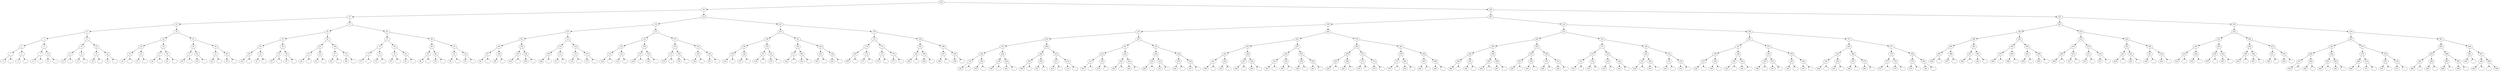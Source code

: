 digraph BinaryTree { 
 

"1" [label="191"];
"2" [label="95"];
"3" [label="383"];
"1" -> "2";
"1" -> "3";
"4" [label="47"];
"5" [label="143"];
"2" -> "4";
"2" -> "5";
"6" [label="23"];
"7" [label="71"];
"4" -> "6";
"4" -> "7";
"8" [label="11"];
"9" [label="35"];
"6" -> "8";
"6" -> "9";
"10" [label="5"];
"11" [label="17"];
"8" -> "10";
"8" -> "11";
"12" [label="2"];
"13" [label="8"];
"10" -> "12";
"10" -> "13";
"14" [label="1"];
"15" [label="4"];
"12" -> "14";
"12" -> "15";
"16" [label="0"];
"17" [label="_"];
"14" -> "16";
"14" -> "17";
"18" [label="3"];
"19" [label="_"];
"15" -> "18";
"15" -> "19";
"20" [label="7"];
"21" [label="10"];
"13" -> "20";
"13" -> "21";
"22" [label="6"];
"23" [label="_"];
"20" -> "22";
"20" -> "23";
"24" [label="9"];
"25" [label="_"];
"21" -> "24";
"21" -> "25";
"26" [label="14"];
"27" [label="20"];
"11" -> "26";
"11" -> "27";
"28" [label="13"];
"29" [label="16"];
"26" -> "28";
"26" -> "29";
"30" [label="12"];
"31" [label="_"];
"28" -> "30";
"28" -> "31";
"32" [label="15"];
"33" [label="_"];
"29" -> "32";
"29" -> "33";
"34" [label="19"];
"35" [label="22"];
"27" -> "34";
"27" -> "35";
"36" [label="18"];
"37" [label="_"];
"34" -> "36";
"34" -> "37";
"38" [label="21"];
"39" [label="_"];
"35" -> "38";
"35" -> "39";
"40" [label="29"];
"41" [label="41"];
"9" -> "40";
"9" -> "41";
"42" [label="26"];
"43" [label="32"];
"40" -> "42";
"40" -> "43";
"44" [label="25"];
"45" [label="28"];
"42" -> "44";
"42" -> "45";
"46" [label="24"];
"47" [label="_"];
"44" -> "46";
"44" -> "47";
"48" [label="27"];
"49" [label="_"];
"45" -> "48";
"45" -> "49";
"50" [label="31"];
"51" [label="34"];
"43" -> "50";
"43" -> "51";
"52" [label="30"];
"53" [label="_"];
"50" -> "52";
"50" -> "53";
"54" [label="33"];
"55" [label="_"];
"51" -> "54";
"51" -> "55";
"56" [label="38"];
"57" [label="44"];
"41" -> "56";
"41" -> "57";
"58" [label="37"];
"59" [label="40"];
"56" -> "58";
"56" -> "59";
"60" [label="36"];
"61" [label="_"];
"58" -> "60";
"58" -> "61";
"62" [label="39"];
"63" [label="_"];
"59" -> "62";
"59" -> "63";
"64" [label="43"];
"65" [label="46"];
"57" -> "64";
"57" -> "65";
"66" [label="42"];
"67" [label="_"];
"64" -> "66";
"64" -> "67";
"68" [label="45"];
"69" [label="_"];
"65" -> "68";
"65" -> "69";
"70" [label="59"];
"71" [label="83"];
"7" -> "70";
"7" -> "71";
"72" [label="53"];
"73" [label="65"];
"70" -> "72";
"70" -> "73";
"74" [label="50"];
"75" [label="56"];
"72" -> "74";
"72" -> "75";
"76" [label="49"];
"77" [label="52"];
"74" -> "76";
"74" -> "77";
"78" [label="48"];
"79" [label="_"];
"76" -> "78";
"76" -> "79";
"80" [label="51"];
"81" [label="_"];
"77" -> "80";
"77" -> "81";
"82" [label="55"];
"83" [label="58"];
"75" -> "82";
"75" -> "83";
"84" [label="54"];
"85" [label="_"];
"82" -> "84";
"82" -> "85";
"86" [label="57"];
"87" [label="_"];
"83" -> "86";
"83" -> "87";
"88" [label="62"];
"89" [label="68"];
"73" -> "88";
"73" -> "89";
"90" [label="61"];
"91" [label="64"];
"88" -> "90";
"88" -> "91";
"92" [label="60"];
"93" [label="_"];
"90" -> "92";
"90" -> "93";
"94" [label="63"];
"95" [label="_"];
"91" -> "94";
"91" -> "95";
"96" [label="67"];
"97" [label="70"];
"89" -> "96";
"89" -> "97";
"98" [label="66"];
"99" [label="_"];
"96" -> "98";
"96" -> "99";
"100" [label="69"];
"101" [label="_"];
"97" -> "100";
"97" -> "101";
"102" [label="77"];
"103" [label="89"];
"71" -> "102";
"71" -> "103";
"104" [label="74"];
"105" [label="80"];
"102" -> "104";
"102" -> "105";
"106" [label="73"];
"107" [label="76"];
"104" -> "106";
"104" -> "107";
"108" [label="72"];
"109" [label="_"];
"106" -> "108";
"106" -> "109";
"110" [label="75"];
"111" [label="_"];
"107" -> "110";
"107" -> "111";
"112" [label="79"];
"113" [label="82"];
"105" -> "112";
"105" -> "113";
"114" [label="78"];
"115" [label="_"];
"112" -> "114";
"112" -> "115";
"116" [label="81"];
"117" [label="_"];
"113" -> "116";
"113" -> "117";
"118" [label="86"];
"119" [label="92"];
"103" -> "118";
"103" -> "119";
"120" [label="85"];
"121" [label="88"];
"118" -> "120";
"118" -> "121";
"122" [label="84"];
"123" [label="_"];
"120" -> "122";
"120" -> "123";
"124" [label="87"];
"125" [label="_"];
"121" -> "124";
"121" -> "125";
"126" [label="91"];
"127" [label="94"];
"119" -> "126";
"119" -> "127";
"128" [label="90"];
"129" [label="_"];
"126" -> "128";
"126" -> "129";
"130" [label="93"];
"131" [label="_"];
"127" -> "130";
"127" -> "131";
"132" [label="119"];
"133" [label="167"];
"5" -> "132";
"5" -> "133";
"134" [label="107"];
"135" [label="131"];
"132" -> "134";
"132" -> "135";
"136" [label="101"];
"137" [label="113"];
"134" -> "136";
"134" -> "137";
"138" [label="98"];
"139" [label="104"];
"136" -> "138";
"136" -> "139";
"140" [label="97"];
"141" [label="100"];
"138" -> "140";
"138" -> "141";
"142" [label="96"];
"143" [label="_"];
"140" -> "142";
"140" -> "143";
"144" [label="99"];
"145" [label="_"];
"141" -> "144";
"141" -> "145";
"146" [label="103"];
"147" [label="106"];
"139" -> "146";
"139" -> "147";
"148" [label="102"];
"149" [label="_"];
"146" -> "148";
"146" -> "149";
"150" [label="105"];
"151" [label="_"];
"147" -> "150";
"147" -> "151";
"152" [label="110"];
"153" [label="116"];
"137" -> "152";
"137" -> "153";
"154" [label="109"];
"155" [label="112"];
"152" -> "154";
"152" -> "155";
"156" [label="108"];
"157" [label="_"];
"154" -> "156";
"154" -> "157";
"158" [label="111"];
"159" [label="_"];
"155" -> "158";
"155" -> "159";
"160" [label="115"];
"161" [label="118"];
"153" -> "160";
"153" -> "161";
"162" [label="114"];
"163" [label="_"];
"160" -> "162";
"160" -> "163";
"164" [label="117"];
"165" [label="_"];
"161" -> "164";
"161" -> "165";
"166" [label="125"];
"167" [label="137"];
"135" -> "166";
"135" -> "167";
"168" [label="122"];
"169" [label="128"];
"166" -> "168";
"166" -> "169";
"170" [label="121"];
"171" [label="124"];
"168" -> "170";
"168" -> "171";
"172" [label="120"];
"173" [label="_"];
"170" -> "172";
"170" -> "173";
"174" [label="123"];
"175" [label="_"];
"171" -> "174";
"171" -> "175";
"176" [label="127"];
"177" [label="130"];
"169" -> "176";
"169" -> "177";
"178" [label="126"];
"179" [label="_"];
"176" -> "178";
"176" -> "179";
"180" [label="129"];
"181" [label="_"];
"177" -> "180";
"177" -> "181";
"182" [label="134"];
"183" [label="140"];
"167" -> "182";
"167" -> "183";
"184" [label="133"];
"185" [label="136"];
"182" -> "184";
"182" -> "185";
"186" [label="132"];
"187" [label="_"];
"184" -> "186";
"184" -> "187";
"188" [label="135"];
"189" [label="_"];
"185" -> "188";
"185" -> "189";
"190" [label="139"];
"191" [label="142"];
"183" -> "190";
"183" -> "191";
"192" [label="138"];
"193" [label="_"];
"190" -> "192";
"190" -> "193";
"194" [label="141"];
"195" [label="_"];
"191" -> "194";
"191" -> "195";
"196" [label="155"];
"197" [label="179"];
"133" -> "196";
"133" -> "197";
"198" [label="149"];
"199" [label="161"];
"196" -> "198";
"196" -> "199";
"200" [label="146"];
"201" [label="152"];
"198" -> "200";
"198" -> "201";
"202" [label="145"];
"203" [label="148"];
"200" -> "202";
"200" -> "203";
"204" [label="144"];
"205" [label="_"];
"202" -> "204";
"202" -> "205";
"206" [label="147"];
"207" [label="_"];
"203" -> "206";
"203" -> "207";
"208" [label="151"];
"209" [label="154"];
"201" -> "208";
"201" -> "209";
"210" [label="150"];
"211" [label="_"];
"208" -> "210";
"208" -> "211";
"212" [label="153"];
"213" [label="_"];
"209" -> "212";
"209" -> "213";
"214" [label="158"];
"215" [label="164"];
"199" -> "214";
"199" -> "215";
"216" [label="157"];
"217" [label="160"];
"214" -> "216";
"214" -> "217";
"218" [label="156"];
"219" [label="_"];
"216" -> "218";
"216" -> "219";
"220" [label="159"];
"221" [label="_"];
"217" -> "220";
"217" -> "221";
"222" [label="163"];
"223" [label="166"];
"215" -> "222";
"215" -> "223";
"224" [label="162"];
"225" [label="_"];
"222" -> "224";
"222" -> "225";
"226" [label="165"];
"227" [label="_"];
"223" -> "226";
"223" -> "227";
"228" [label="173"];
"229" [label="185"];
"197" -> "228";
"197" -> "229";
"230" [label="170"];
"231" [label="176"];
"228" -> "230";
"228" -> "231";
"232" [label="169"];
"233" [label="172"];
"230" -> "232";
"230" -> "233";
"234" [label="168"];
"235" [label="_"];
"232" -> "234";
"232" -> "235";
"236" [label="171"];
"237" [label="_"];
"233" -> "236";
"233" -> "237";
"238" [label="175"];
"239" [label="178"];
"231" -> "238";
"231" -> "239";
"240" [label="174"];
"241" [label="_"];
"238" -> "240";
"238" -> "241";
"242" [label="177"];
"243" [label="_"];
"239" -> "242";
"239" -> "243";
"244" [label="182"];
"245" [label="188"];
"229" -> "244";
"229" -> "245";
"246" [label="181"];
"247" [label="184"];
"244" -> "246";
"244" -> "247";
"248" [label="180"];
"249" [label="_"];
"246" -> "248";
"246" -> "249";
"250" [label="183"];
"251" [label="_"];
"247" -> "250";
"247" -> "251";
"252" [label="187"];
"253" [label="190"];
"245" -> "252";
"245" -> "253";
"254" [label="186"];
"255" [label="_"];
"252" -> "254";
"252" -> "255";
"256" [label="189"];
"257" [label="_"];
"253" -> "256";
"253" -> "257";
"258" [label="287"];
"259" [label="431"];
"3" -> "258";
"3" -> "259";
"260" [label="239"];
"261" [label="335"];
"258" -> "260";
"258" -> "261";
"262" [label="215"];
"263" [label="263"];
"260" -> "262";
"260" -> "263";
"264" [label="203"];
"265" [label="227"];
"262" -> "264";
"262" -> "265";
"266" [label="197"];
"267" [label="209"];
"264" -> "266";
"264" -> "267";
"268" [label="194"];
"269" [label="200"];
"266" -> "268";
"266" -> "269";
"270" [label="193"];
"271" [label="196"];
"268" -> "270";
"268" -> "271";
"272" [label="192"];
"273" [label="_"];
"270" -> "272";
"270" -> "273";
"274" [label="195"];
"275" [label="_"];
"271" -> "274";
"271" -> "275";
"276" [label="199"];
"277" [label="202"];
"269" -> "276";
"269" -> "277";
"278" [label="198"];
"279" [label="_"];
"276" -> "278";
"276" -> "279";
"280" [label="201"];
"281" [label="_"];
"277" -> "280";
"277" -> "281";
"282" [label="206"];
"283" [label="212"];
"267" -> "282";
"267" -> "283";
"284" [label="205"];
"285" [label="208"];
"282" -> "284";
"282" -> "285";
"286" [label="204"];
"287" [label="_"];
"284" -> "286";
"284" -> "287";
"288" [label="207"];
"289" [label="_"];
"285" -> "288";
"285" -> "289";
"290" [label="211"];
"291" [label="214"];
"283" -> "290";
"283" -> "291";
"292" [label="210"];
"293" [label="_"];
"290" -> "292";
"290" -> "293";
"294" [label="213"];
"295" [label="_"];
"291" -> "294";
"291" -> "295";
"296" [label="221"];
"297" [label="233"];
"265" -> "296";
"265" -> "297";
"298" [label="218"];
"299" [label="224"];
"296" -> "298";
"296" -> "299";
"300" [label="217"];
"301" [label="220"];
"298" -> "300";
"298" -> "301";
"302" [label="216"];
"303" [label="_"];
"300" -> "302";
"300" -> "303";
"304" [label="219"];
"305" [label="_"];
"301" -> "304";
"301" -> "305";
"306" [label="223"];
"307" [label="226"];
"299" -> "306";
"299" -> "307";
"308" [label="222"];
"309" [label="_"];
"306" -> "308";
"306" -> "309";
"310" [label="225"];
"311" [label="_"];
"307" -> "310";
"307" -> "311";
"312" [label="230"];
"313" [label="236"];
"297" -> "312";
"297" -> "313";
"314" [label="229"];
"315" [label="232"];
"312" -> "314";
"312" -> "315";
"316" [label="228"];
"317" [label="_"];
"314" -> "316";
"314" -> "317";
"318" [label="231"];
"319" [label="_"];
"315" -> "318";
"315" -> "319";
"320" [label="235"];
"321" [label="238"];
"313" -> "320";
"313" -> "321";
"322" [label="234"];
"323" [label="_"];
"320" -> "322";
"320" -> "323";
"324" [label="237"];
"325" [label="_"];
"321" -> "324";
"321" -> "325";
"326" [label="251"];
"327" [label="275"];
"263" -> "326";
"263" -> "327";
"328" [label="245"];
"329" [label="257"];
"326" -> "328";
"326" -> "329";
"330" [label="242"];
"331" [label="248"];
"328" -> "330";
"328" -> "331";
"332" [label="241"];
"333" [label="244"];
"330" -> "332";
"330" -> "333";
"334" [label="240"];
"335" [label="_"];
"332" -> "334";
"332" -> "335";
"336" [label="243"];
"337" [label="_"];
"333" -> "336";
"333" -> "337";
"338" [label="247"];
"339" [label="250"];
"331" -> "338";
"331" -> "339";
"340" [label="246"];
"341" [label="_"];
"338" -> "340";
"338" -> "341";
"342" [label="249"];
"343" [label="_"];
"339" -> "342";
"339" -> "343";
"344" [label="254"];
"345" [label="260"];
"329" -> "344";
"329" -> "345";
"346" [label="253"];
"347" [label="256"];
"344" -> "346";
"344" -> "347";
"348" [label="252"];
"349" [label="_"];
"346" -> "348";
"346" -> "349";
"350" [label="255"];
"351" [label="_"];
"347" -> "350";
"347" -> "351";
"352" [label="259"];
"353" [label="262"];
"345" -> "352";
"345" -> "353";
"354" [label="258"];
"355" [label="_"];
"352" -> "354";
"352" -> "355";
"356" [label="261"];
"357" [label="_"];
"353" -> "356";
"353" -> "357";
"358" [label="269"];
"359" [label="281"];
"327" -> "358";
"327" -> "359";
"360" [label="266"];
"361" [label="272"];
"358" -> "360";
"358" -> "361";
"362" [label="265"];
"363" [label="268"];
"360" -> "362";
"360" -> "363";
"364" [label="264"];
"365" [label="_"];
"362" -> "364";
"362" -> "365";
"366" [label="267"];
"367" [label="_"];
"363" -> "366";
"363" -> "367";
"368" [label="271"];
"369" [label="274"];
"361" -> "368";
"361" -> "369";
"370" [label="270"];
"371" [label="_"];
"368" -> "370";
"368" -> "371";
"372" [label="273"];
"373" [label="_"];
"369" -> "372";
"369" -> "373";
"374" [label="278"];
"375" [label="284"];
"359" -> "374";
"359" -> "375";
"376" [label="277"];
"377" [label="280"];
"374" -> "376";
"374" -> "377";
"378" [label="276"];
"379" [label="_"];
"376" -> "378";
"376" -> "379";
"380" [label="279"];
"381" [label="_"];
"377" -> "380";
"377" -> "381";
"382" [label="283"];
"383" [label="286"];
"375" -> "382";
"375" -> "383";
"384" [label="282"];
"385" [label="_"];
"382" -> "384";
"382" -> "385";
"386" [label="285"];
"387" [label="_"];
"383" -> "386";
"383" -> "387";
"388" [label="311"];
"389" [label="359"];
"261" -> "388";
"261" -> "389";
"390" [label="299"];
"391" [label="323"];
"388" -> "390";
"388" -> "391";
"392" [label="293"];
"393" [label="305"];
"390" -> "392";
"390" -> "393";
"394" [label="290"];
"395" [label="296"];
"392" -> "394";
"392" -> "395";
"396" [label="289"];
"397" [label="292"];
"394" -> "396";
"394" -> "397";
"398" [label="288"];
"399" [label="_"];
"396" -> "398";
"396" -> "399";
"400" [label="291"];
"401" [label="_"];
"397" -> "400";
"397" -> "401";
"402" [label="295"];
"403" [label="298"];
"395" -> "402";
"395" -> "403";
"404" [label="294"];
"405" [label="_"];
"402" -> "404";
"402" -> "405";
"406" [label="297"];
"407" [label="_"];
"403" -> "406";
"403" -> "407";
"408" [label="302"];
"409" [label="308"];
"393" -> "408";
"393" -> "409";
"410" [label="301"];
"411" [label="304"];
"408" -> "410";
"408" -> "411";
"412" [label="300"];
"413" [label="_"];
"410" -> "412";
"410" -> "413";
"414" [label="303"];
"415" [label="_"];
"411" -> "414";
"411" -> "415";
"416" [label="307"];
"417" [label="310"];
"409" -> "416";
"409" -> "417";
"418" [label="306"];
"419" [label="_"];
"416" -> "418";
"416" -> "419";
"420" [label="309"];
"421" [label="_"];
"417" -> "420";
"417" -> "421";
"422" [label="317"];
"423" [label="329"];
"391" -> "422";
"391" -> "423";
"424" [label="314"];
"425" [label="320"];
"422" -> "424";
"422" -> "425";
"426" [label="313"];
"427" [label="316"];
"424" -> "426";
"424" -> "427";
"428" [label="312"];
"429" [label="_"];
"426" -> "428";
"426" -> "429";
"430" [label="315"];
"431" [label="_"];
"427" -> "430";
"427" -> "431";
"432" [label="319"];
"433" [label="322"];
"425" -> "432";
"425" -> "433";
"434" [label="318"];
"435" [label="_"];
"432" -> "434";
"432" -> "435";
"436" [label="321"];
"437" [label="_"];
"433" -> "436";
"433" -> "437";
"438" [label="326"];
"439" [label="332"];
"423" -> "438";
"423" -> "439";
"440" [label="325"];
"441" [label="328"];
"438" -> "440";
"438" -> "441";
"442" [label="324"];
"443" [label="_"];
"440" -> "442";
"440" -> "443";
"444" [label="327"];
"445" [label="_"];
"441" -> "444";
"441" -> "445";
"446" [label="331"];
"447" [label="334"];
"439" -> "446";
"439" -> "447";
"448" [label="330"];
"449" [label="_"];
"446" -> "448";
"446" -> "449";
"450" [label="333"];
"451" [label="_"];
"447" -> "450";
"447" -> "451";
"452" [label="347"];
"453" [label="371"];
"389" -> "452";
"389" -> "453";
"454" [label="341"];
"455" [label="353"];
"452" -> "454";
"452" -> "455";
"456" [label="338"];
"457" [label="344"];
"454" -> "456";
"454" -> "457";
"458" [label="337"];
"459" [label="340"];
"456" -> "458";
"456" -> "459";
"460" [label="336"];
"461" [label="_"];
"458" -> "460";
"458" -> "461";
"462" [label="339"];
"463" [label="_"];
"459" -> "462";
"459" -> "463";
"464" [label="343"];
"465" [label="346"];
"457" -> "464";
"457" -> "465";
"466" [label="342"];
"467" [label="_"];
"464" -> "466";
"464" -> "467";
"468" [label="345"];
"469" [label="_"];
"465" -> "468";
"465" -> "469";
"470" [label="350"];
"471" [label="356"];
"455" -> "470";
"455" -> "471";
"472" [label="349"];
"473" [label="352"];
"470" -> "472";
"470" -> "473";
"474" [label="348"];
"475" [label="_"];
"472" -> "474";
"472" -> "475";
"476" [label="351"];
"477" [label="_"];
"473" -> "476";
"473" -> "477";
"478" [label="355"];
"479" [label="358"];
"471" -> "478";
"471" -> "479";
"480" [label="354"];
"481" [label="_"];
"478" -> "480";
"478" -> "481";
"482" [label="357"];
"483" [label="_"];
"479" -> "482";
"479" -> "483";
"484" [label="365"];
"485" [label="377"];
"453" -> "484";
"453" -> "485";
"486" [label="362"];
"487" [label="368"];
"484" -> "486";
"484" -> "487";
"488" [label="361"];
"489" [label="364"];
"486" -> "488";
"486" -> "489";
"490" [label="360"];
"491" [label="_"];
"488" -> "490";
"488" -> "491";
"492" [label="363"];
"493" [label="_"];
"489" -> "492";
"489" -> "493";
"494" [label="367"];
"495" [label="370"];
"487" -> "494";
"487" -> "495";
"496" [label="366"];
"497" [label="_"];
"494" -> "496";
"494" -> "497";
"498" [label="369"];
"499" [label="_"];
"495" -> "498";
"495" -> "499";
"500" [label="374"];
"501" [label="380"];
"485" -> "500";
"485" -> "501";
"502" [label="373"];
"503" [label="376"];
"500" -> "502";
"500" -> "503";
"504" [label="372"];
"505" [label="_"];
"502" -> "504";
"502" -> "505";
"506" [label="375"];
"507" [label="_"];
"503" -> "506";
"503" -> "507";
"508" [label="379"];
"509" [label="382"];
"501" -> "508";
"501" -> "509";
"510" [label="378"];
"511" [label="_"];
"508" -> "510";
"508" -> "511";
"512" [label="381"];
"513" [label="_"];
"509" -> "512";
"509" -> "513";
"514" [label="407"];
"515" [label="455"];
"259" -> "514";
"259" -> "515";
"516" [label="395"];
"517" [label="419"];
"514" -> "516";
"514" -> "517";
"518" [label="389"];
"519" [label="401"];
"516" -> "518";
"516" -> "519";
"520" [label="386"];
"521" [label="392"];
"518" -> "520";
"518" -> "521";
"522" [label="385"];
"523" [label="388"];
"520" -> "522";
"520" -> "523";
"524" [label="384"];
"525" [label="_"];
"522" -> "524";
"522" -> "525";
"526" [label="387"];
"527" [label="_"];
"523" -> "526";
"523" -> "527";
"528" [label="391"];
"529" [label="394"];
"521" -> "528";
"521" -> "529";
"530" [label="390"];
"531" [label="_"];
"528" -> "530";
"528" -> "531";
"532" [label="393"];
"533" [label="_"];
"529" -> "532";
"529" -> "533";
"534" [label="398"];
"535" [label="404"];
"519" -> "534";
"519" -> "535";
"536" [label="397"];
"537" [label="400"];
"534" -> "536";
"534" -> "537";
"538" [label="396"];
"539" [label="_"];
"536" -> "538";
"536" -> "539";
"540" [label="399"];
"541" [label="_"];
"537" -> "540";
"537" -> "541";
"542" [label="403"];
"543" [label="406"];
"535" -> "542";
"535" -> "543";
"544" [label="402"];
"545" [label="_"];
"542" -> "544";
"542" -> "545";
"546" [label="405"];
"547" [label="_"];
"543" -> "546";
"543" -> "547";
"548" [label="413"];
"549" [label="425"];
"517" -> "548";
"517" -> "549";
"550" [label="410"];
"551" [label="416"];
"548" -> "550";
"548" -> "551";
"552" [label="409"];
"553" [label="412"];
"550" -> "552";
"550" -> "553";
"554" [label="408"];
"555" [label="_"];
"552" -> "554";
"552" -> "555";
"556" [label="411"];
"557" [label="_"];
"553" -> "556";
"553" -> "557";
"558" [label="415"];
"559" [label="418"];
"551" -> "558";
"551" -> "559";
"560" [label="414"];
"561" [label="_"];
"558" -> "560";
"558" -> "561";
"562" [label="417"];
"563" [label="_"];
"559" -> "562";
"559" -> "563";
"564" [label="422"];
"565" [label="428"];
"549" -> "564";
"549" -> "565";
"566" [label="421"];
"567" [label="424"];
"564" -> "566";
"564" -> "567";
"568" [label="420"];
"569" [label="_"];
"566" -> "568";
"566" -> "569";
"570" [label="423"];
"571" [label="_"];
"567" -> "570";
"567" -> "571";
"572" [label="427"];
"573" [label="430"];
"565" -> "572";
"565" -> "573";
"574" [label="426"];
"575" [label="_"];
"572" -> "574";
"572" -> "575";
"576" [label="429"];
"577" [label="_"];
"573" -> "576";
"573" -> "577";
"578" [label="443"];
"579" [label="479"];
"515" -> "578";
"515" -> "579";
"580" [label="437"];
"581" [label="449"];
"578" -> "580";
"578" -> "581";
"582" [label="434"];
"583" [label="440"];
"580" -> "582";
"580" -> "583";
"584" [label="433"];
"585" [label="436"];
"582" -> "584";
"582" -> "585";
"586" [label="432"];
"587" [label="_"];
"584" -> "586";
"584" -> "587";
"588" [label="435"];
"589" [label="_"];
"585" -> "588";
"585" -> "589";
"590" [label="439"];
"591" [label="442"];
"583" -> "590";
"583" -> "591";
"592" [label="438"];
"593" [label="_"];
"590" -> "592";
"590" -> "593";
"594" [label="441"];
"595" [label="_"];
"591" -> "594";
"591" -> "595";
"596" [label="446"];
"597" [label="452"];
"581" -> "596";
"581" -> "597";
"598" [label="445"];
"599" [label="448"];
"596" -> "598";
"596" -> "599";
"600" [label="444"];
"601" [label="_"];
"598" -> "600";
"598" -> "601";
"602" [label="447"];
"603" [label="_"];
"599" -> "602";
"599" -> "603";
"604" [label="451"];
"605" [label="454"];
"597" -> "604";
"597" -> "605";
"606" [label="450"];
"607" [label="_"];
"604" -> "606";
"604" -> "607";
"608" [label="453"];
"609" [label="_"];
"605" -> "608";
"605" -> "609";
"610" [label="467"];
"611" [label="491"];
"579" -> "610";
"579" -> "611";
"612" [label="461"];
"613" [label="473"];
"610" -> "612";
"610" -> "613";
"614" [label="458"];
"615" [label="464"];
"612" -> "614";
"612" -> "615";
"616" [label="457"];
"617" [label="460"];
"614" -> "616";
"614" -> "617";
"618" [label="456"];
"619" [label="_"];
"616" -> "618";
"616" -> "619";
"620" [label="459"];
"621" [label="_"];
"617" -> "620";
"617" -> "621";
"622" [label="463"];
"623" [label="466"];
"615" -> "622";
"615" -> "623";
"624" [label="462"];
"625" [label="_"];
"622" -> "624";
"622" -> "625";
"626" [label="465"];
"627" [label="_"];
"623" -> "626";
"623" -> "627";
"628" [label="470"];
"629" [label="476"];
"613" -> "628";
"613" -> "629";
"630" [label="469"];
"631" [label="472"];
"628" -> "630";
"628" -> "631";
"632" [label="468"];
"633" [label="_"];
"630" -> "632";
"630" -> "633";
"634" [label="471"];
"635" [label="_"];
"631" -> "634";
"631" -> "635";
"636" [label="475"];
"637" [label="478"];
"629" -> "636";
"629" -> "637";
"638" [label="474"];
"639" [label="_"];
"636" -> "638";
"636" -> "639";
"640" [label="477"];
"641" [label="_"];
"637" -> "640";
"637" -> "641";
"642" [label="485"];
"643" [label="494"];
"611" -> "642";
"611" -> "643";
"644" [label="482"];
"645" [label="488"];
"642" -> "644";
"642" -> "645";
"646" [label="481"];
"647" [label="484"];
"644" -> "646";
"644" -> "647";
"648" [label="480"];
"649" [label="_"];
"646" -> "648";
"646" -> "649";
"650" [label="483"];
"651" [label="_"];
"647" -> "650";
"647" -> "651";
"652" [label="487"];
"653" [label="490"];
"645" -> "652";
"645" -> "653";
"654" [label="486"];
"655" [label="_"];
"652" -> "654";
"652" -> "655";
"656" [label="489"];
"657" [label="_"];
"653" -> "656";
"653" -> "657";
"658" [label="493"];
"659" [label="497"];
"643" -> "658";
"643" -> "659";
"660" [label="492"];
"661" [label="_"];
"658" -> "660";
"658" -> "661";
"662" [label="496"];
"663" [label="498"];
"659" -> "662";
"659" -> "663";
"664" [label="495"];
"665" [label="_"];
"662" -> "664";
"662" -> "665";
"666" [label="_"];
"667" [label="499"];
"663" -> "666";
"663" -> "667";
}
